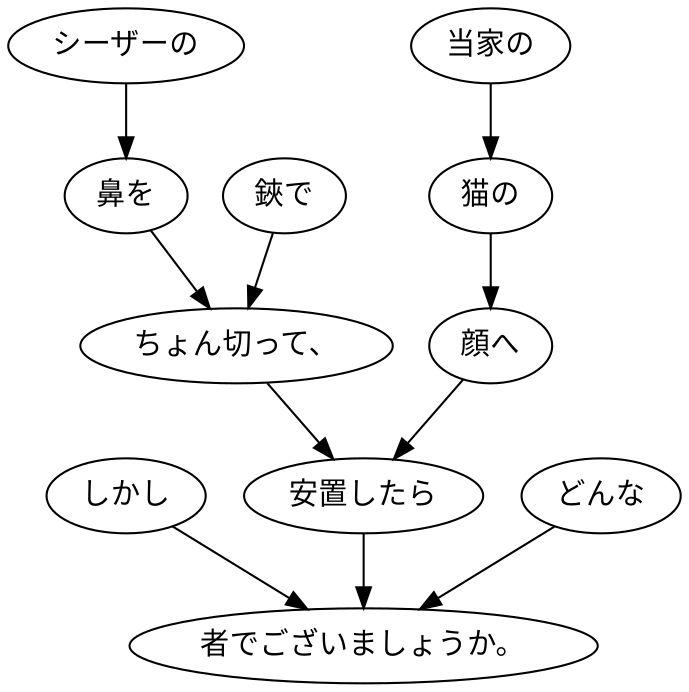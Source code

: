 digraph graph1996 {
	node0 [label="しかし"];
	node1 [label="シーザーの"];
	node2 [label="鼻を"];
	node3 [label="鋏で"];
	node4 [label="ちょん切って、"];
	node5 [label="当家の"];
	node6 [label="猫の"];
	node7 [label="顔へ"];
	node8 [label="安置したら"];
	node9 [label="どんな"];
	node10 [label="者でございましょうか。"];
	node0 -> node10;
	node1 -> node2;
	node2 -> node4;
	node3 -> node4;
	node4 -> node8;
	node5 -> node6;
	node6 -> node7;
	node7 -> node8;
	node8 -> node10;
	node9 -> node10;
}

